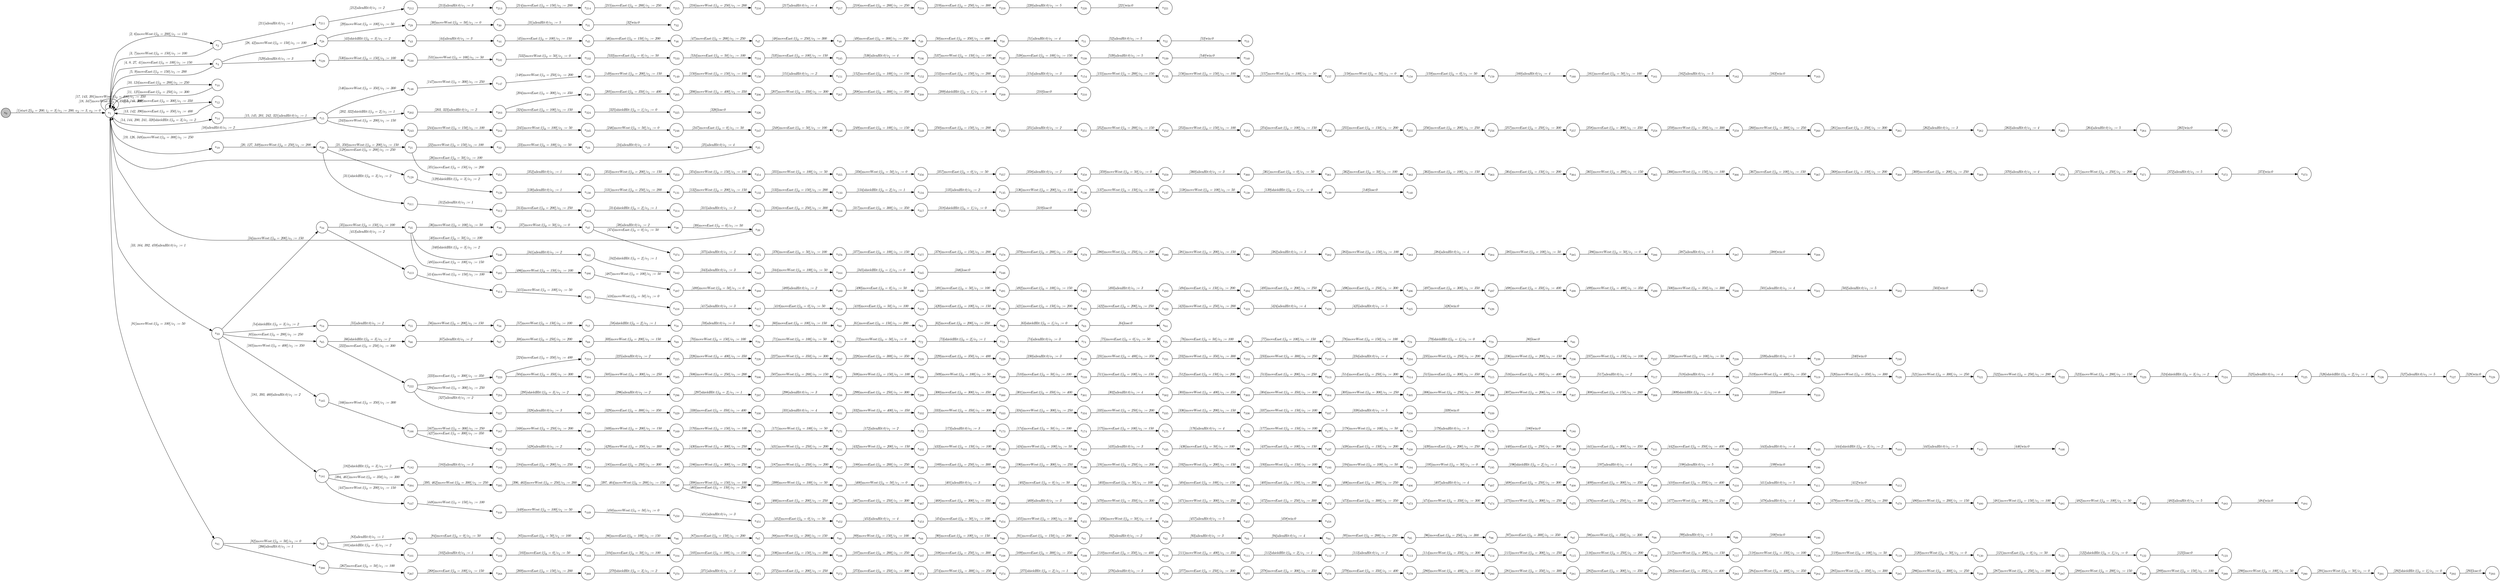 digraph EFSM{
  graph [rankdir="LR", fontname="Latin Modern Math"];
  node [color="black", fillcolor="white", shape="circle", style="filled", fontname="Latin Modern Math"];
  edge [fontname="Latin Modern Math"];

  s0[fillcolor="gray", label=<s<sub>0</sub>>];
  s1[label=<s<sub>1</sub>>];
  s2[label=<s<sub>2</sub>>];
  s4[label=<s<sub>4</sub>>];
  s10[label=<s<sub>10</sub>>];
  s12[label=<s<sub>12</sub>>];
  s14[label=<s<sub>14</sub>>];
  s15[label=<s<sub>15</sub>>];
  s19[label=<s<sub>19</sub>>];
  s20[label=<s<sub>20</sub>>];
  s21[label=<s<sub>21</sub>>];
  s22[label=<s<sub>22</sub>>];
  s23[label=<s<sub>23</sub>>];
  s24[label=<s<sub>24</sub>>];
  s25[label=<s<sub>25</sub>>];
  s28[label=<s<sub>28</sub>>];
  s29[label=<s<sub>29</sub>>];
  s30[label=<s<sub>30</sub>>];
  s31[label=<s<sub>31</sub>>];
  s32[label=<s<sub>32</sub>>];
  s33[label=<s<sub>33</sub>>];
  s34[label=<s<sub>34</sub>>];
  s35[label=<s<sub>35</sub>>];
  s36[label=<s<sub>36</sub>>];
  s37[label=<s<sub>37</sub>>];
  s38[label=<s<sub>38</sub>>];
  s39[label=<s<sub>39</sub>>];
  s43[label=<s<sub>43</sub>>];
  s44[label=<s<sub>44</sub>>];
  s45[label=<s<sub>45</sub>>];
  s46[label=<s<sub>46</sub>>];
  s47[label=<s<sub>47</sub>>];
  s48[label=<s<sub>48</sub>>];
  s49[label=<s<sub>49</sub>>];
  s50[label=<s<sub>50</sub>>];
  s51[label=<s<sub>51</sub>>];
  s52[label=<s<sub>52</sub>>];
  s53[label=<s<sub>53</sub>>];
  s54[label=<s<sub>54</sub>>];
  s55[label=<s<sub>55</sub>>];
  s56[label=<s<sub>56</sub>>];
  s57[label=<s<sub>57</sub>>];
  s58[label=<s<sub>58</sub>>];
  s59[label=<s<sub>59</sub>>];
  s60[label=<s<sub>60</sub>>];
  s61[label=<s<sub>61</sub>>];
  s62[label=<s<sub>62</sub>>];
  s63[label=<s<sub>63</sub>>];
  s64[label=<s<sub>64</sub>>];
  s65[label=<s<sub>65</sub>>];
  s66[label=<s<sub>66</sub>>];
  s67[label=<s<sub>67</sub>>];
  s68[label=<s<sub>68</sub>>];
  s69[label=<s<sub>69</sub>>];
  s70[label=<s<sub>70</sub>>];
  s71[label=<s<sub>71</sub>>];
  s72[label=<s<sub>72</sub>>];
  s73[label=<s<sub>73</sub>>];
  s74[label=<s<sub>74</sub>>];
  s75[label=<s<sub>75</sub>>];
  s76[label=<s<sub>76</sub>>];
  s77[label=<s<sub>77</sub>>];
  s78[label=<s<sub>78</sub>>];
  s79[label=<s<sub>79</sub>>];
  s80[label=<s<sub>80</sub>>];
  s81[label=<s<sub>81</sub>>];
  s82[label=<s<sub>82</sub>>];
  s83[label=<s<sub>83</sub>>];
  s84[label=<s<sub>84</sub>>];
  s85[label=<s<sub>85</sub>>];
  s86[label=<s<sub>86</sub>>];
  s87[label=<s<sub>87</sub>>];
  s88[label=<s<sub>88</sub>>];
  s89[label=<s<sub>89</sub>>];
  s90[label=<s<sub>90</sub>>];
  s91[label=<s<sub>91</sub>>];
  s92[label=<s<sub>92</sub>>];
  s93[label=<s<sub>93</sub>>];
  s94[label=<s<sub>94</sub>>];
  s95[label=<s<sub>95</sub>>];
  s96[label=<s<sub>96</sub>>];
  s97[label=<s<sub>97</sub>>];
  s98[label=<s<sub>98</sub>>];
  s99[label=<s<sub>99</sub>>];
  s100[label=<s<sub>100</sub>>];
  s101[label=<s<sub>101</sub>>];
  s102[label=<s<sub>102</sub>>];
  s103[label=<s<sub>103</sub>>];
  s104[label=<s<sub>104</sub>>];
  s105[label=<s<sub>105</sub>>];
  s106[label=<s<sub>106</sub>>];
  s107[label=<s<sub>107</sub>>];
  s108[label=<s<sub>108</sub>>];
  s109[label=<s<sub>109</sub>>];
  s110[label=<s<sub>110</sub>>];
  s111[label=<s<sub>111</sub>>];
  s112[label=<s<sub>112</sub>>];
  s113[label=<s<sub>113</sub>>];
  s114[label=<s<sub>114</sub>>];
  s115[label=<s<sub>115</sub>>];
  s116[label=<s<sub>116</sub>>];
  s117[label=<s<sub>117</sub>>];
  s118[label=<s<sub>118</sub>>];
  s119[label=<s<sub>119</sub>>];
  s120[label=<s<sub>120</sub>>];
  s121[label=<s<sub>121</sub>>];
  s122[label=<s<sub>122</sub>>];
  s123[label=<s<sub>123</sub>>];
  s128[label=<s<sub>128</sub>>];
  s129[label=<s<sub>129</sub>>];
  s130[label=<s<sub>130</sub>>];
  s131[label=<s<sub>131</sub>>];
  s132[label=<s<sub>132</sub>>];
  s133[label=<s<sub>133</sub>>];
  s134[label=<s<sub>134</sub>>];
  s135[label=<s<sub>135</sub>>];
  s136[label=<s<sub>136</sub>>];
  s137[label=<s<sub>137</sub>>];
  s138[label=<s<sub>138</sub>>];
  s139[label=<s<sub>139</sub>>];
  s140[label=<s<sub>140</sub>>];
  s146[label=<s<sub>146</sub>>];
  s147[label=<s<sub>147</sub>>];
  s148[label=<s<sub>148</sub>>];
  s149[label=<s<sub>149</sub>>];
  s150[label=<s<sub>150</sub>>];
  s151[label=<s<sub>151</sub>>];
  s152[label=<s<sub>152</sub>>];
  s153[label=<s<sub>153</sub>>];
  s154[label=<s<sub>154</sub>>];
  s155[label=<s<sub>155</sub>>];
  s156[label=<s<sub>156</sub>>];
  s157[label=<s<sub>157</sub>>];
  s158[label=<s<sub>158</sub>>];
  s159[label=<s<sub>159</sub>>];
  s160[label=<s<sub>160</sub>>];
  s161[label=<s<sub>161</sub>>];
  s162[label=<s<sub>162</sub>>];
  s163[label=<s<sub>163</sub>>];
  s165[label=<s<sub>165</sub>>];
  s166[label=<s<sub>166</sub>>];
  s167[label=<s<sub>167</sub>>];
  s168[label=<s<sub>168</sub>>];
  s169[label=<s<sub>169</sub>>];
  s170[label=<s<sub>170</sub>>];
  s171[label=<s<sub>171</sub>>];
  s172[label=<s<sub>172</sub>>];
  s173[label=<s<sub>173</sub>>];
  s174[label=<s<sub>174</sub>>];
  s175[label=<s<sub>175</sub>>];
  s176[label=<s<sub>176</sub>>];
  s177[label=<s<sub>177</sub>>];
  s178[label=<s<sub>178</sub>>];
  s179[label=<s<sub>179</sub>>];
  s180[label=<s<sub>180</sub>>];
  s181[label=<s<sub>181</sub>>];
  s182[label=<s<sub>182</sub>>];
  s183[label=<s<sub>183</sub>>];
  s184[label=<s<sub>184</sub>>];
  s185[label=<s<sub>185</sub>>];
  s186[label=<s<sub>186</sub>>];
  s187[label=<s<sub>187</sub>>];
  s188[label=<s<sub>188</sub>>];
  s189[label=<s<sub>189</sub>>];
  s190[label=<s<sub>190</sub>>];
  s191[label=<s<sub>191</sub>>];
  s192[label=<s<sub>192</sub>>];
  s193[label=<s<sub>193</sub>>];
  s194[label=<s<sub>194</sub>>];
  s195[label=<s<sub>195</sub>>];
  s196[label=<s<sub>196</sub>>];
  s197[label=<s<sub>197</sub>>];
  s198[label=<s<sub>198</sub>>];
  s199[label=<s<sub>199</sub>>];
  s202[label=<s<sub>202</sub>>];
  s203[label=<s<sub>203</sub>>];
  s204[label=<s<sub>204</sub>>];
  s205[label=<s<sub>205</sub>>];
  s206[label=<s<sub>206</sub>>];
  s207[label=<s<sub>207</sub>>];
  s208[label=<s<sub>208</sub>>];
  s209[label=<s<sub>209</sub>>];
  s210[label=<s<sub>210</sub>>];
  s211[label=<s<sub>211</sub>>];
  s212[label=<s<sub>212</sub>>];
  s213[label=<s<sub>213</sub>>];
  s214[label=<s<sub>214</sub>>];
  s215[label=<s<sub>215</sub>>];
  s216[label=<s<sub>216</sub>>];
  s217[label=<s<sub>217</sub>>];
  s218[label=<s<sub>218</sub>>];
  s219[label=<s<sub>219</sub>>];
  s220[label=<s<sub>220</sub>>];
  s221[label=<s<sub>221</sub>>];
  s222[label=<s<sub>222</sub>>];
  s223[label=<s<sub>223</sub>>];
  s224[label=<s<sub>224</sub>>];
  s225[label=<s<sub>225</sub>>];
  s226[label=<s<sub>226</sub>>];
  s227[label=<s<sub>227</sub>>];
  s228[label=<s<sub>228</sub>>];
  s229[label=<s<sub>229</sub>>];
  s230[label=<s<sub>230</sub>>];
  s231[label=<s<sub>231</sub>>];
  s232[label=<s<sub>232</sub>>];
  s233[label=<s<sub>233</sub>>];
  s234[label=<s<sub>234</sub>>];
  s235[label=<s<sub>235</sub>>];
  s236[label=<s<sub>236</sub>>];
  s237[label=<s<sub>237</sub>>];
  s238[label=<s<sub>238</sub>>];
  s239[label=<s<sub>239</sub>>];
  s240[label=<s<sub>240</sub>>];
  s243[label=<s<sub>243</sub>>];
  s244[label=<s<sub>244</sub>>];
  s245[label=<s<sub>245</sub>>];
  s246[label=<s<sub>246</sub>>];
  s247[label=<s<sub>247</sub>>];
  s248[label=<s<sub>248</sub>>];
  s249[label=<s<sub>249</sub>>];
  s250[label=<s<sub>250</sub>>];
  s251[label=<s<sub>251</sub>>];
  s252[label=<s<sub>252</sub>>];
  s253[label=<s<sub>253</sub>>];
  s254[label=<s<sub>254</sub>>];
  s255[label=<s<sub>255</sub>>];
  s256[label=<s<sub>256</sub>>];
  s257[label=<s<sub>257</sub>>];
  s258[label=<s<sub>258</sub>>];
  s259[label=<s<sub>259</sub>>];
  s260[label=<s<sub>260</sub>>];
  s261[label=<s<sub>261</sub>>];
  s262[label=<s<sub>262</sub>>];
  s263[label=<s<sub>263</sub>>];
  s264[label=<s<sub>264</sub>>];
  s265[label=<s<sub>265</sub>>];
  s266[label=<s<sub>266</sub>>];
  s267[label=<s<sub>267</sub>>];
  s268[label=<s<sub>268</sub>>];
  s269[label=<s<sub>269</sub>>];
  s270[label=<s<sub>270</sub>>];
  s271[label=<s<sub>271</sub>>];
  s272[label=<s<sub>272</sub>>];
  s273[label=<s<sub>273</sub>>];
  s274[label=<s<sub>274</sub>>];
  s275[label=<s<sub>275</sub>>];
  s276[label=<s<sub>276</sub>>];
  s277[label=<s<sub>277</sub>>];
  s278[label=<s<sub>278</sub>>];
  s279[label=<s<sub>279</sub>>];
  s280[label=<s<sub>280</sub>>];
  s281[label=<s<sub>281</sub>>];
  s282[label=<s<sub>282</sub>>];
  s283[label=<s<sub>283</sub>>];
  s284[label=<s<sub>284</sub>>];
  s285[label=<s<sub>285</sub>>];
  s286[label=<s<sub>286</sub>>];
  s287[label=<s<sub>287</sub>>];
  s288[label=<s<sub>288</sub>>];
  s289[label=<s<sub>289</sub>>];
  s290[label=<s<sub>290</sub>>];
  s291[label=<s<sub>291</sub>>];
  s292[label=<s<sub>292</sub>>];
  s293[label=<s<sub>293</sub>>];
  s294[label=<s<sub>294</sub>>];
  s295[label=<s<sub>295</sub>>];
  s296[label=<s<sub>296</sub>>];
  s297[label=<s<sub>297</sub>>];
  s298[label=<s<sub>298</sub>>];
  s299[label=<s<sub>299</sub>>];
  s300[label=<s<sub>300</sub>>];
  s301[label=<s<sub>301</sub>>];
  s302[label=<s<sub>302</sub>>];
  s303[label=<s<sub>303</sub>>];
  s304[label=<s<sub>304</sub>>];
  s305[label=<s<sub>305</sub>>];
  s306[label=<s<sub>306</sub>>];
  s307[label=<s<sub>307</sub>>];
  s308[label=<s<sub>308</sub>>];
  s309[label=<s<sub>309</sub>>];
  s310[label=<s<sub>310</sub>>];
  s311[label=<s<sub>311</sub>>];
  s312[label=<s<sub>312</sub>>];
  s313[label=<s<sub>313</sub>>];
  s314[label=<s<sub>314</sub>>];
  s315[label=<s<sub>315</sub>>];
  s316[label=<s<sub>316</sub>>];
  s317[label=<s<sub>317</sub>>];
  s318[label=<s<sub>318</sub>>];
  s319[label=<s<sub>319</sub>>];
  s324[label=<s<sub>324</sub>>];
  s325[label=<s<sub>325</sub>>];
  s326[label=<s<sub>326</sub>>];
  s327[label=<s<sub>327</sub>>];
  s328[label=<s<sub>328</sub>>];
  s329[label=<s<sub>329</sub>>];
  s330[label=<s<sub>330</sub>>];
  s331[label=<s<sub>331</sub>>];
  s332[label=<s<sub>332</sub>>];
  s333[label=<s<sub>333</sub>>];
  s334[label=<s<sub>334</sub>>];
  s335[label=<s<sub>335</sub>>];
  s336[label=<s<sub>336</sub>>];
  s337[label=<s<sub>337</sub>>];
  s338[label=<s<sub>338</sub>>];
  s339[label=<s<sub>339</sub>>];
  s340[label=<s<sub>340</sub>>];
  s341[label=<s<sub>341</sub>>];
  s342[label=<s<sub>342</sub>>];
  s343[label=<s<sub>343</sub>>];
  s344[label=<s<sub>344</sub>>];
  s345[label=<s<sub>345</sub>>];
  s346[label=<s<sub>346</sub>>];
  s351[label=<s<sub>351</sub>>];
  s352[label=<s<sub>352</sub>>];
  s353[label=<s<sub>353</sub>>];
  s354[label=<s<sub>354</sub>>];
  s355[label=<s<sub>355</sub>>];
  s356[label=<s<sub>356</sub>>];
  s357[label=<s<sub>357</sub>>];
  s358[label=<s<sub>358</sub>>];
  s359[label=<s<sub>359</sub>>];
  s360[label=<s<sub>360</sub>>];
  s361[label=<s<sub>361</sub>>];
  s362[label=<s<sub>362</sub>>];
  s363[label=<s<sub>363</sub>>];
  s364[label=<s<sub>364</sub>>];
  s365[label=<s<sub>365</sub>>];
  s366[label=<s<sub>366</sub>>];
  s367[label=<s<sub>367</sub>>];
  s368[label=<s<sub>368</sub>>];
  s369[label=<s<sub>369</sub>>];
  s370[label=<s<sub>370</sub>>];
  s371[label=<s<sub>371</sub>>];
  s372[label=<s<sub>372</sub>>];
  s373[label=<s<sub>373</sub>>];
  s374[label=<s<sub>374</sub>>];
  s375[label=<s<sub>375</sub>>];
  s376[label=<s<sub>376</sub>>];
  s377[label=<s<sub>377</sub>>];
  s378[label=<s<sub>378</sub>>];
  s379[label=<s<sub>379</sub>>];
  s380[label=<s<sub>380</sub>>];
  s381[label=<s<sub>381</sub>>];
  s382[label=<s<sub>382</sub>>];
  s383[label=<s<sub>383</sub>>];
  s384[label=<s<sub>384</sub>>];
  s385[label=<s<sub>385</sub>>];
  s386[label=<s<sub>386</sub>>];
  s387[label=<s<sub>387</sub>>];
  s388[label=<s<sub>388</sub>>];
  s394[label=<s<sub>394</sub>>];
  s395[label=<s<sub>395</sub>>];
  s396[label=<s<sub>396</sub>>];
  s397[label=<s<sub>397</sub>>];
  s398[label=<s<sub>398</sub>>];
  s399[label=<s<sub>399</sub>>];
  s400[label=<s<sub>400</sub>>];
  s401[label=<s<sub>401</sub>>];
  s402[label=<s<sub>402</sub>>];
  s403[label=<s<sub>403</sub>>];
  s404[label=<s<sub>404</sub>>];
  s405[label=<s<sub>405</sub>>];
  s406[label=<s<sub>406</sub>>];
  s407[label=<s<sub>407</sub>>];
  s408[label=<s<sub>408</sub>>];
  s409[label=<s<sub>409</sub>>];
  s410[label=<s<sub>410</sub>>];
  s411[label=<s<sub>411</sub>>];
  s412[label=<s<sub>412</sub>>];
  s413[label=<s<sub>413</sub>>];
  s414[label=<s<sub>414</sub>>];
  s415[label=<s<sub>415</sub>>];
  s416[label=<s<sub>416</sub>>];
  s417[label=<s<sub>417</sub>>];
  s418[label=<s<sub>418</sub>>];
  s419[label=<s<sub>419</sub>>];
  s420[label=<s<sub>420</sub>>];
  s421[label=<s<sub>421</sub>>];
  s422[label=<s<sub>422</sub>>];
  s423[label=<s<sub>423</sub>>];
  s424[label=<s<sub>424</sub>>];
  s425[label=<s<sub>425</sub>>];
  s426[label=<s<sub>426</sub>>];
  s427[label=<s<sub>427</sub>>];
  s428[label=<s<sub>428</sub>>];
  s429[label=<s<sub>429</sub>>];
  s430[label=<s<sub>430</sub>>];
  s431[label=<s<sub>431</sub>>];
  s432[label=<s<sub>432</sub>>];
  s433[label=<s<sub>433</sub>>];
  s434[label=<s<sub>434</sub>>];
  s435[label=<s<sub>435</sub>>];
  s436[label=<s<sub>436</sub>>];
  s437[label=<s<sub>437</sub>>];
  s438[label=<s<sub>438</sub>>];
  s439[label=<s<sub>439</sub>>];
  s440[label=<s<sub>440</sub>>];
  s441[label=<s<sub>441</sub>>];
  s442[label=<s<sub>442</sub>>];
  s443[label=<s<sub>443</sub>>];
  s444[label=<s<sub>444</sub>>];
  s445[label=<s<sub>445</sub>>];
  s446[label=<s<sub>446</sub>>];
  s447[label=<s<sub>447</sub>>];
  s448[label=<s<sub>448</sub>>];
  s449[label=<s<sub>449</sub>>];
  s450[label=<s<sub>450</sub>>];
  s451[label=<s<sub>451</sub>>];
  s452[label=<s<sub>452</sub>>];
  s453[label=<s<sub>453</sub>>];
  s454[label=<s<sub>454</sub>>];
  s455[label=<s<sub>455</sub>>];
  s456[label=<s<sub>456</sub>>];
  s457[label=<s<sub>457</sub>>];
  s458[label=<s<sub>458</sub>>];
  s465[label=<s<sub>465</sub>>];
  s466[label=<s<sub>466</sub>>];
  s467[label=<s<sub>467</sub>>];
  s468[label=<s<sub>468</sub>>];
  s469[label=<s<sub>469</sub>>];
  s470[label=<s<sub>470</sub>>];
  s471[label=<s<sub>471</sub>>];
  s472[label=<s<sub>472</sub>>];
  s473[label=<s<sub>473</sub>>];
  s474[label=<s<sub>474</sub>>];
  s475[label=<s<sub>475</sub>>];
  s476[label=<s<sub>476</sub>>];
  s477[label=<s<sub>477</sub>>];
  s478[label=<s<sub>478</sub>>];
  s479[label=<s<sub>479</sub>>];
  s480[label=<s<sub>480</sub>>];
  s481[label=<s<sub>481</sub>>];
  s482[label=<s<sub>482</sub>>];
  s483[label=<s<sub>483</sub>>];
  s484[label=<s<sub>484</sub>>];
  s485[label=<s<sub>485</sub>>];
  s486[label=<s<sub>486</sub>>];
  s487[label=<s<sub>487</sub>>];
  s488[label=<s<sub>488</sub>>];
  s489[label=<s<sub>489</sub>>];
  s490[label=<s<sub>490</sub>>];
  s491[label=<s<sub>491</sub>>];
  s492[label=<s<sub>492</sub>>];
  s493[label=<s<sub>493</sub>>];
  s494[label=<s<sub>494</sub>>];
  s495[label=<s<sub>495</sub>>];
  s496[label=<s<sub>496</sub>>];
  s497[label=<s<sub>497</sub>>];
  s498[label=<s<sub>498</sub>>];
  s499[label=<s<sub>499</sub>>];
  s500[label=<s<sub>500</sub>>];
  s501[label=<s<sub>501</sub>>];
  s502[label=<s<sub>502</sub>>];
  s503[label=<s<sub>503</sub>>];
  s504[label=<s<sub>504</sub>>];
  s505[label=<s<sub>505</sub>>];
  s506[label=<s<sub>506</sub>>];
  s507[label=<s<sub>507</sub>>];
  s508[label=<s<sub>508</sub>>];
  s509[label=<s<sub>509</sub>>];
  s510[label=<s<sub>510</sub>>];
  s511[label=<s<sub>511</sub>>];
  s512[label=<s<sub>512</sub>>];
  s513[label=<s<sub>513</sub>>];
  s514[label=<s<sub>514</sub>>];
  s515[label=<s<sub>515</sub>>];
  s516[label=<s<sub>516</sub>>];
  s517[label=<s<sub>517</sub>>];
  s518[label=<s<sub>518</sub>>];
  s519[label=<s<sub>519</sub>>];
  s520[label=<s<sub>520</sub>>];
  s521[label=<s<sub>521</sub>>];
  s522[label=<s<sub>522</sub>>];
  s523[label=<s<sub>523</sub>>];
  s524[label=<s<sub>524</sub>>];
  s525[label=<s<sub>525</sub>>];
  s526[label=<s<sub>526</sub>>];
  s527[label=<s<sub>527</sub>>];
  s528[label=<s<sub>528</sub>>];
  s529[label=<s<sub>529</sub>>];
  s530[label=<s<sub>530</sub>>];
  s531[label=<s<sub>531</sub>>];
  s532[label=<s<sub>532</sub>>];
  s533[label=<s<sub>533</sub>>];
  s534[label=<s<sub>534</sub>>];
  s535[label=<s<sub>535</sub>>];
  s536[label=<s<sub>536</sub>>];
  s537[label=<s<sub>537</sub>>];
  s538[label=<s<sub>538</sub>>];
  s539[label=<s<sub>539</sub>>];
  s540[label=<s<sub>540</sub>>];

  s0->s1[label=<<i> [1]start:2&#91;i<sub>0</sub> = 200, i<sub>1</sub> = 3&#93;/o<sub>1</sub> := 200, o<sub>2</sub> := 3, o<sub>3</sub> := 0</i>>];
  s1->s2[label=<<i> [2, 6]moveWest:1&#91;i<sub>0</sub> = 200&#93;/o<sub>1</sub> := 150</i>>];
  s2->s1[label=<<i> [3, 7]moveWest:1&#91;i<sub>0</sub> = 150&#93;/o<sub>1</sub> := 100</i>>];
  s4->s1[label=<<i> [5, 9]moveEast:1&#91;i<sub>0</sub> = 150&#93;/o<sub>1</sub> := 200</i>>];
  s1->s10[label=<<i> [10, 124]moveEast:1&#91;i<sub>0</sub> = 200&#93;/o<sub>1</sub> := 250</i>>];
  s10->s1[label=<<i> [11, 125]moveEast:1&#91;i<sub>0</sub> = 250&#93;/o<sub>1</sub> := 300</i>>];
  s15->s1[label=<<i> [16]alienHit:0/o<sub>1</sub> := 2</i>>];
  s1->s1[label=<<i> [18, 347]moveWest:1&#91;i<sub>0</sub> = 350&#93;/o<sub>1</sub> := 300</i>>];
  s20->s21[label=<<i> [21, 350]moveWest:1&#91;i<sub>0</sub> = 200&#93;/o<sub>1</sub> := 150</i>>];
  s21->s22[label=<<i> [22]moveWest:1&#91;i<sub>0</sub> = 150&#93;/o<sub>1</sub> := 100</i>>];
  s22->s23[label=<<i> [23]moveWest:1&#91;i<sub>0</sub> = 100&#93;/o<sub>1</sub> := 50</i>>];
  s23->s24[label=<<i> [24]alienHit:0/o<sub>1</sub> := 3</i>>];
  s24->s25[label=<<i> [25]alienHit:0/o<sub>1</sub> := 4</i>>];
  s25->s1[label=<<i> [26]moveEast:1&#91;i<sub>0</sub> = 50&#93;/o<sub>1</sub> := 100</i>>];
  s1->s4[label=<<i> [4, 8, 27, 41]moveEast:1&#91;i<sub>0</sub> = 100&#93;/o<sub>1</sub> := 150</i>>];
  s4->s28[label=<<i> [28, 42]moveWest:1&#91;i<sub>0</sub> = 150&#93;/o<sub>1</sub> := 100</i>>];
  s28->s29[label=<<i> [29]moveWest:1&#91;i<sub>0</sub> = 100&#93;/o<sub>1</sub> := 50</i>>];
  s29->s30[label=<<i> [30]moveWest:1&#91;i<sub>0</sub> = 50&#93;/o<sub>1</sub> := 0</i>>];
  s30->s31[label=<<i> [31]alienHit:0/o<sub>1</sub> := 5</i>>];
  s31->s32[label=<<i> [32]win:0</i>>];
  s33->s34[label=<<i> [34]moveWest:1&#91;i<sub>0</sub> = 200&#93;/o<sub>1</sub> := 150</i>>];
  s34->s35[label=<<i> [35]moveWest:1&#91;i<sub>0</sub> = 150&#93;/o<sub>1</sub> := 100</i>>];
  s35->s36[label=<<i> [36]moveWest:1&#91;i<sub>0</sub> = 100&#93;/o<sub>1</sub> := 50</i>>];
  s36->s37[label=<<i> [37]moveWest:1&#91;i<sub>0</sub> = 50&#93;/o<sub>1</sub> := 0</i>>];
  s37->s38[label=<<i> [38]alienHit:0/o<sub>1</sub> := 2</i>>];
  s38->s39[label=<<i> [39]moveEast:1&#91;i<sub>0</sub> = 0&#93;/o<sub>1</sub> := 50</i>>];
  s39->s1[label=<<i> [40]moveEast:1&#91;i<sub>0</sub> = 50&#93;/o<sub>1</sub> := 100</i>>];
  s28->s43[label=<<i> [43]shieldHit:1&#91;i<sub>0</sub> = 3&#93;/o<sub>1</sub> := 2</i>>];
  s43->s44[label=<<i> [44]alienHit:0/o<sub>1</sub> := 3</i>>];
  s44->s45[label=<<i> [45]moveEast:1&#91;i<sub>0</sub> = 100&#93;/o<sub>1</sub> := 150</i>>];
  s45->s46[label=<<i> [46]moveEast:1&#91;i<sub>0</sub> = 150&#93;/o<sub>1</sub> := 200</i>>];
  s46->s47[label=<<i> [47]moveEast:1&#91;i<sub>0</sub> = 200&#93;/o<sub>1</sub> := 250</i>>];
  s47->s48[label=<<i> [48]moveEast:1&#91;i<sub>0</sub> = 250&#93;/o<sub>1</sub> := 300</i>>];
  s48->s49[label=<<i> [49]moveEast:1&#91;i<sub>0</sub> = 300&#93;/o<sub>1</sub> := 350</i>>];
  s49->s50[label=<<i> [50]moveEast:1&#91;i<sub>0</sub> = 350&#93;/o<sub>1</sub> := 400</i>>];
  s50->s51[label=<<i> [51]alienHit:0/o<sub>1</sub> := 4</i>>];
  s51->s52[label=<<i> [52]alienHit:0/o<sub>1</sub> := 5</i>>];
  s52->s53[label=<<i> [53]win:0</i>>];
  s33->s54[label=<<i> [54]shieldHit:1&#91;i<sub>0</sub> = 3&#93;/o<sub>1</sub> := 2</i>>];
  s54->s55[label=<<i> [55]alienHit:0/o<sub>1</sub> := 2</i>>];
  s55->s56[label=<<i> [56]moveWest:1&#91;i<sub>0</sub> = 200&#93;/o<sub>1</sub> := 150</i>>];
  s56->s57[label=<<i> [57]moveWest:1&#91;i<sub>0</sub> = 150&#93;/o<sub>1</sub> := 100</i>>];
  s57->s58[label=<<i> [58]shieldHit:1&#91;i<sub>0</sub> = 2&#93;/o<sub>1</sub> := 1</i>>];
  s58->s59[label=<<i> [59]alienHit:0/o<sub>1</sub> := 3</i>>];
  s59->s60[label=<<i> [60]moveEast:1&#91;i<sub>0</sub> = 100&#93;/o<sub>1</sub> := 150</i>>];
  s60->s61[label=<<i> [61]moveEast:1&#91;i<sub>0</sub> = 150&#93;/o<sub>1</sub> := 200</i>>];
  s61->s62[label=<<i> [62]moveEast:1&#91;i<sub>0</sub> = 200&#93;/o<sub>1</sub> := 250</i>>];
  s62->s63[label=<<i> [63]shieldHit:1&#91;i<sub>0</sub> = 1&#93;/o<sub>1</sub> := 0</i>>];
  s63->s64[label=<<i> [64]lose:0</i>>];
  s33->s65[label=<<i> [65]moveEast:1&#91;i<sub>0</sub> = 200&#93;/o<sub>1</sub> := 250</i>>];
  s65->s66[label=<<i> [66]shieldHit:1&#91;i<sub>0</sub> = 3&#93;/o<sub>1</sub> := 2</i>>];
  s66->s67[label=<<i> [67]alienHit:0/o<sub>1</sub> := 2</i>>];
  s67->s68[label=<<i> [68]moveWest:1&#91;i<sub>0</sub> = 250&#93;/o<sub>1</sub> := 200</i>>];
  s68->s69[label=<<i> [69]moveWest:1&#91;i<sub>0</sub> = 200&#93;/o<sub>1</sub> := 150</i>>];
  s69->s70[label=<<i> [70]moveWest:1&#91;i<sub>0</sub> = 150&#93;/o<sub>1</sub> := 100</i>>];
  s70->s71[label=<<i> [71]moveWest:1&#91;i<sub>0</sub> = 100&#93;/o<sub>1</sub> := 50</i>>];
  s71->s72[label=<<i> [72]moveWest:1&#91;i<sub>0</sub> = 50&#93;/o<sub>1</sub> := 0</i>>];
  s72->s73[label=<<i> [73]shieldHit:1&#91;i<sub>0</sub> = 2&#93;/o<sub>1</sub> := 1</i>>];
  s73->s74[label=<<i> [74]alienHit:0/o<sub>1</sub> := 3</i>>];
  s74->s75[label=<<i> [75]moveEast:1&#91;i<sub>0</sub> = 0&#93;/o<sub>1</sub> := 50</i>>];
  s75->s76[label=<<i> [76]moveEast:1&#91;i<sub>0</sub> = 50&#93;/o<sub>1</sub> := 100</i>>];
  s76->s77[label=<<i> [77]moveEast:1&#91;i<sub>0</sub> = 100&#93;/o<sub>1</sub> := 150</i>>];
  s77->s78[label=<<i> [78]moveWest:1&#91;i<sub>0</sub> = 150&#93;/o<sub>1</sub> := 100</i>>];
  s78->s79[label=<<i> [79]shieldHit:1&#91;i<sub>0</sub> = 1&#93;/o<sub>1</sub> := 0</i>>];
  s79->s80[label=<<i> [80]lose:0</i>>];
  s1->s81[label=<<i> [81]moveWest:1&#91;i<sub>0</sub> = 100&#93;/o<sub>1</sub> := 50</i>>];
  s81->s82[label=<<i> [82]moveWest:1&#91;i<sub>0</sub> = 50&#93;/o<sub>1</sub> := 0</i>>];
  s82->s83[label=<<i> [83]alienHit:0/o<sub>1</sub> := 1</i>>];
  s83->s84[label=<<i> [84]moveEast:1&#91;i<sub>0</sub> = 0&#93;/o<sub>1</sub> := 50</i>>];
  s84->s85[label=<<i> [85]moveEast:1&#91;i<sub>0</sub> = 50&#93;/o<sub>1</sub> := 100</i>>];
  s85->s86[label=<<i> [86]moveEast:1&#91;i<sub>0</sub> = 100&#93;/o<sub>1</sub> := 150</i>>];
  s86->s87[label=<<i> [87]moveEast:1&#91;i<sub>0</sub> = 150&#93;/o<sub>1</sub> := 200</i>>];
  s87->s88[label=<<i> [88]moveWest:1&#91;i<sub>0</sub> = 200&#93;/o<sub>1</sub> := 150</i>>];
  s88->s89[label=<<i> [89]moveWest:1&#91;i<sub>0</sub> = 150&#93;/o<sub>1</sub> := 100</i>>];
  s89->s90[label=<<i> [90]moveEast:1&#91;i<sub>0</sub> = 100&#93;/o<sub>1</sub> := 150</i>>];
  s90->s91[label=<<i> [91]moveEast:1&#91;i<sub>0</sub> = 150&#93;/o<sub>1</sub> := 200</i>>];
  s91->s92[label=<<i> [92]alienHit:0/o<sub>1</sub> := 2</i>>];
  s92->s93[label=<<i> [93]alienHit:0/o<sub>1</sub> := 3</i>>];
  s93->s94[label=<<i> [94]alienHit:0/o<sub>1</sub> := 4</i>>];
  s94->s95[label=<<i> [95]moveEast:1&#91;i<sub>0</sub> = 200&#93;/o<sub>1</sub> := 250</i>>];
  s95->s96[label=<<i> [96]moveEast:1&#91;i<sub>0</sub> = 250&#93;/o<sub>1</sub> := 300</i>>];
  s96->s97[label=<<i> [97]moveEast:1&#91;i<sub>0</sub> = 300&#93;/o<sub>1</sub> := 350</i>>];
  s97->s98[label=<<i> [98]moveWest:1&#91;i<sub>0</sub> = 350&#93;/o<sub>1</sub> := 300</i>>];
  s98->s99[label=<<i> [99]alienHit:0/o<sub>1</sub> := 5</i>>];
  s99->s100[label=<<i> [100]win:0</i>>];
  s82->s101[label=<<i> [101]shieldHit:1&#91;i<sub>0</sub> = 3&#93;/o<sub>1</sub> := 2</i>>];
  s101->s102[label=<<i> [102]alienHit:0/o<sub>1</sub> := 1</i>>];
  s102->s103[label=<<i> [103]moveEast:1&#91;i<sub>0</sub> = 0&#93;/o<sub>1</sub> := 50</i>>];
  s103->s104[label=<<i> [104]moveEast:1&#91;i<sub>0</sub> = 50&#93;/o<sub>1</sub> := 100</i>>];
  s104->s105[label=<<i> [105]moveEast:1&#91;i<sub>0</sub> = 100&#93;/o<sub>1</sub> := 150</i>>];
  s105->s106[label=<<i> [106]moveEast:1&#91;i<sub>0</sub> = 150&#93;/o<sub>1</sub> := 200</i>>];
  s106->s107[label=<<i> [107]moveEast:1&#91;i<sub>0</sub> = 200&#93;/o<sub>1</sub> := 250</i>>];
  s107->s108[label=<<i> [108]moveEast:1&#91;i<sub>0</sub> = 250&#93;/o<sub>1</sub> := 300</i>>];
  s108->s109[label=<<i> [109]moveEast:1&#91;i<sub>0</sub> = 300&#93;/o<sub>1</sub> := 350</i>>];
  s109->s110[label=<<i> [110]moveEast:1&#91;i<sub>0</sub> = 350&#93;/o<sub>1</sub> := 400</i>>];
  s110->s111[label=<<i> [111]moveWest:1&#91;i<sub>0</sub> = 400&#93;/o<sub>1</sub> := 350</i>>];
  s111->s112[label=<<i> [112]shieldHit:1&#91;i<sub>0</sub> = 2&#93;/o<sub>1</sub> := 1</i>>];
  s112->s113[label=<<i> [113]alienHit:0/o<sub>1</sub> := 2</i>>];
  s113->s114[label=<<i> [114]moveWest:1&#91;i<sub>0</sub> = 350&#93;/o<sub>1</sub> := 300</i>>];
  s114->s115[label=<<i> [115]moveWest:1&#91;i<sub>0</sub> = 300&#93;/o<sub>1</sub> := 250</i>>];
  s115->s116[label=<<i> [116]moveWest:1&#91;i<sub>0</sub> = 250&#93;/o<sub>1</sub> := 200</i>>];
  s116->s117[label=<<i> [117]moveWest:1&#91;i<sub>0</sub> = 200&#93;/o<sub>1</sub> := 150</i>>];
  s117->s118[label=<<i> [118]moveWest:1&#91;i<sub>0</sub> = 150&#93;/o<sub>1</sub> := 100</i>>];
  s118->s119[label=<<i> [119]moveWest:1&#91;i<sub>0</sub> = 100&#93;/o<sub>1</sub> := 50</i>>];
  s119->s120[label=<<i> [120]moveWest:1&#91;i<sub>0</sub> = 50&#93;/o<sub>1</sub> := 0</i>>];
  s120->s121[label=<<i> [121]moveEast:1&#91;i<sub>0</sub> = 0&#93;/o<sub>1</sub> := 50</i>>];
  s121->s122[label=<<i> [122]shieldHit:1&#91;i<sub>0</sub> = 1&#93;/o<sub>1</sub> := 0</i>>];
  s122->s123[label=<<i> [123]lose:0</i>>];
  s20->s128[label=<<i> [128]moveEast:1&#91;i<sub>0</sub> = 200&#93;/o<sub>1</sub> := 250</i>>];
  s128->s129[label=<<i> [129]shieldHit:1&#91;i<sub>0</sub> = 3&#93;/o<sub>1</sub> := 2</i>>];
  s129->s130[label=<<i> [130]alienHit:0/o<sub>1</sub> := 1</i>>];
  s130->s131[label=<<i> [131]moveWest:1&#91;i<sub>0</sub> = 250&#93;/o<sub>1</sub> := 200</i>>];
  s131->s132[label=<<i> [132]moveWest:1&#91;i<sub>0</sub> = 200&#93;/o<sub>1</sub> := 150</i>>];
  s132->s133[label=<<i> [133]moveEast:1&#91;i<sub>0</sub> = 150&#93;/o<sub>1</sub> := 200</i>>];
  s133->s134[label=<<i> [134]shieldHit:1&#91;i<sub>0</sub> = 2&#93;/o<sub>1</sub> := 1</i>>];
  s134->s135[label=<<i> [135]alienHit:0/o<sub>1</sub> := 2</i>>];
  s135->s136[label=<<i> [136]moveWest:1&#91;i<sub>0</sub> = 200&#93;/o<sub>1</sub> := 150</i>>];
  s136->s137[label=<<i> [137]moveWest:1&#91;i<sub>0</sub> = 150&#93;/o<sub>1</sub> := 100</i>>];
  s137->s138[label=<<i> [138]moveWest:1&#91;i<sub>0</sub> = 100&#93;/o<sub>1</sub> := 50</i>>];
  s138->s139[label=<<i> [139]shieldHit:1&#91;i<sub>0</sub> = 1&#93;/o<sub>1</sub> := 0</i>>];
  s139->s140[label=<<i> [140]lose:0</i>>];
  s1->s12[label=<<i> [12, 141, 389]moveEast:1&#91;i<sub>0</sub> = 300&#93;/o<sub>1</sub> := 350</i>>];
  s12->s1[label=<<i> [13, 142, 390]moveEast:1&#91;i<sub>0</sub> = 350&#93;/o<sub>1</sub> := 400</i>>];
  s1->s1[label=<<i> [17, 143, 391]moveWest:1&#91;i<sub>0</sub> = 400&#93;/o<sub>1</sub> := 350</i>>];
  s15->s146[label=<<i> [146]moveWest:1&#91;i<sub>0</sub> = 350&#93;/o<sub>1</sub> := 300</i>>];
  s146->s147[label=<<i> [147]moveWest:1&#91;i<sub>0</sub> = 300&#93;/o<sub>1</sub> := 250</i>>];
  s147->s148[label=<<i> [148]moveWest:1&#91;i<sub>0</sub> = 250&#93;/o<sub>1</sub> := 200</i>>];
  s148->s149[label=<<i> [149]moveWest:1&#91;i<sub>0</sub> = 200&#93;/o<sub>1</sub> := 150</i>>];
  s149->s150[label=<<i> [150]moveWest:1&#91;i<sub>0</sub> = 150&#93;/o<sub>1</sub> := 100</i>>];
  s150->s151[label=<<i> [151]alienHit:0/o<sub>1</sub> := 2</i>>];
  s151->s152[label=<<i> [152]moveEast:1&#91;i<sub>0</sub> = 100&#93;/o<sub>1</sub> := 150</i>>];
  s152->s153[label=<<i> [153]moveEast:1&#91;i<sub>0</sub> = 150&#93;/o<sub>1</sub> := 200</i>>];
  s153->s154[label=<<i> [154]alienHit:0/o<sub>1</sub> := 3</i>>];
  s154->s155[label=<<i> [155]moveWest:1&#91;i<sub>0</sub> = 200&#93;/o<sub>1</sub> := 150</i>>];
  s155->s156[label=<<i> [156]moveWest:1&#91;i<sub>0</sub> = 150&#93;/o<sub>1</sub> := 100</i>>];
  s156->s157[label=<<i> [157]moveWest:1&#91;i<sub>0</sub> = 100&#93;/o<sub>1</sub> := 50</i>>];
  s157->s158[label=<<i> [158]moveWest:1&#91;i<sub>0</sub> = 50&#93;/o<sub>1</sub> := 0</i>>];
  s158->s159[label=<<i> [159]moveEast:1&#91;i<sub>0</sub> = 0&#93;/o<sub>1</sub> := 50</i>>];
  s159->s160[label=<<i> [160]alienHit:0/o<sub>1</sub> := 4</i>>];
  s160->s161[label=<<i> [161]moveEast:1&#91;i<sub>0</sub> = 50&#93;/o<sub>1</sub> := 100</i>>];
  s161->s162[label=<<i> [162]alienHit:0/o<sub>1</sub> := 5</i>>];
  s162->s163[label=<<i> [163]win:0</i>>];
  s33->s165[label=<<i> [165]moveWest:1&#91;i<sub>0</sub> = 400&#93;/o<sub>1</sub> := 350</i>>];
  s165->s166[label=<<i> [166]moveWest:1&#91;i<sub>0</sub> = 350&#93;/o<sub>1</sub> := 300</i>>];
  s166->s167[label=<<i> [167]moveWest:1&#91;i<sub>0</sub> = 300&#93;/o<sub>1</sub> := 250</i>>];
  s167->s168[label=<<i> [168]moveWest:1&#91;i<sub>0</sub> = 250&#93;/o<sub>1</sub> := 200</i>>];
  s168->s169[label=<<i> [169]moveWest:1&#91;i<sub>0</sub> = 200&#93;/o<sub>1</sub> := 150</i>>];
  s169->s170[label=<<i> [170]moveWest:1&#91;i<sub>0</sub> = 150&#93;/o<sub>1</sub> := 100</i>>];
  s170->s171[label=<<i> [171]moveWest:1&#91;i<sub>0</sub> = 100&#93;/o<sub>1</sub> := 50</i>>];
  s171->s172[label=<<i> [172]alienHit:0/o<sub>1</sub> := 2</i>>];
  s172->s173[label=<<i> [173]alienHit:0/o<sub>1</sub> := 3</i>>];
  s173->s174[label=<<i> [174]moveEast:1&#91;i<sub>0</sub> = 50&#93;/o<sub>1</sub> := 100</i>>];
  s174->s175[label=<<i> [175]moveEast:1&#91;i<sub>0</sub> = 100&#93;/o<sub>1</sub> := 150</i>>];
  s175->s176[label=<<i> [176]alienHit:0/o<sub>1</sub> := 4</i>>];
  s176->s177[label=<<i> [177]moveWest:1&#91;i<sub>0</sub> = 150&#93;/o<sub>1</sub> := 100</i>>];
  s177->s178[label=<<i> [178]moveWest:1&#91;i<sub>0</sub> = 100&#93;/o<sub>1</sub> := 50</i>>];
  s178->s179[label=<<i> [179]alienHit:0/o<sub>1</sub> := 5</i>>];
  s179->s180[label=<<i> [180]win:0</i>>];
  s181->s182[label=<<i> [182]shieldHit:1&#91;i<sub>0</sub> = 3&#93;/o<sub>1</sub> := 2</i>>];
  s182->s183[label=<<i> [183]alienHit:0/o<sub>1</sub> := 3</i>>];
  s183->s184[label=<<i> [184]moveEast:1&#91;i<sub>0</sub> = 200&#93;/o<sub>1</sub> := 250</i>>];
  s184->s185[label=<<i> [185]moveEast:1&#91;i<sub>0</sub> = 250&#93;/o<sub>1</sub> := 300</i>>];
  s185->s186[label=<<i> [186]moveWest:1&#91;i<sub>0</sub> = 300&#93;/o<sub>1</sub> := 250</i>>];
  s186->s187[label=<<i> [187]moveWest:1&#91;i<sub>0</sub> = 250&#93;/o<sub>1</sub> := 200</i>>];
  s187->s188[label=<<i> [188]moveEast:1&#91;i<sub>0</sub> = 200&#93;/o<sub>1</sub> := 250</i>>];
  s188->s189[label=<<i> [189]moveEast:1&#91;i<sub>0</sub> = 250&#93;/o<sub>1</sub> := 300</i>>];
  s189->s190[label=<<i> [190]moveWest:1&#91;i<sub>0</sub> = 300&#93;/o<sub>1</sub> := 250</i>>];
  s190->s191[label=<<i> [191]moveWest:1&#91;i<sub>0</sub> = 250&#93;/o<sub>1</sub> := 200</i>>];
  s191->s192[label=<<i> [192]moveWest:1&#91;i<sub>0</sub> = 200&#93;/o<sub>1</sub> := 150</i>>];
  s192->s193[label=<<i> [193]moveWest:1&#91;i<sub>0</sub> = 150&#93;/o<sub>1</sub> := 100</i>>];
  s193->s194[label=<<i> [194]moveWest:1&#91;i<sub>0</sub> = 100&#93;/o<sub>1</sub> := 50</i>>];
  s194->s195[label=<<i> [195]moveWest:1&#91;i<sub>0</sub> = 50&#93;/o<sub>1</sub> := 0</i>>];
  s195->s196[label=<<i> [196]shieldHit:1&#91;i<sub>0</sub> = 2&#93;/o<sub>1</sub> := 1</i>>];
  s196->s197[label=<<i> [197]alienHit:0/o<sub>1</sub> := 4</i>>];
  s197->s198[label=<<i> [198]alienHit:0/o<sub>1</sub> := 5</i>>];
  s198->s199[label=<<i> [199]win:0</i>>];
  s15->s202[label=<<i> [202, 322]shieldHit:1&#91;i<sub>0</sub> = 2&#93;/o<sub>1</sub> := 1</i>>];
  s202->s203[label=<<i> [203, 323]alienHit:0/o<sub>1</sub> := 2</i>>];
  s203->s204[label=<<i> [204]moveEast:1&#91;i<sub>0</sub> = 300&#93;/o<sub>1</sub> := 350</i>>];
  s204->s205[label=<<i> [205]moveEast:1&#91;i<sub>0</sub> = 350&#93;/o<sub>1</sub> := 400</i>>];
  s205->s206[label=<<i> [206]moveWest:1&#91;i<sub>0</sub> = 400&#93;/o<sub>1</sub> := 350</i>>];
  s206->s207[label=<<i> [207]moveWest:1&#91;i<sub>0</sub> = 350&#93;/o<sub>1</sub> := 300</i>>];
  s207->s208[label=<<i> [208]moveEast:1&#91;i<sub>0</sub> = 300&#93;/o<sub>1</sub> := 350</i>>];
  s208->s209[label=<<i> [209]shieldHit:1&#91;i<sub>0</sub> = 1&#93;/o<sub>1</sub> := 0</i>>];
  s209->s210[label=<<i> [210]lose:0</i>>];
  s2->s211[label=<<i> [211]alienHit:0/o<sub>1</sub> := 1</i>>];
  s211->s212[label=<<i> [212]alienHit:0/o<sub>1</sub> := 2</i>>];
  s212->s213[label=<<i> [213]alienHit:0/o<sub>1</sub> := 3</i>>];
  s213->s214[label=<<i> [214]moveEast:1&#91;i<sub>0</sub> = 150&#93;/o<sub>1</sub> := 200</i>>];
  s214->s215[label=<<i> [215]moveEast:1&#91;i<sub>0</sub> = 200&#93;/o<sub>1</sub> := 250</i>>];
  s215->s216[label=<<i> [216]moveWest:1&#91;i<sub>0</sub> = 250&#93;/o<sub>1</sub> := 200</i>>];
  s216->s217[label=<<i> [217]alienHit:0/o<sub>1</sub> := 4</i>>];
  s217->s218[label=<<i> [218]moveEast:1&#91;i<sub>0</sub> = 200&#93;/o<sub>1</sub> := 250</i>>];
  s218->s219[label=<<i> [219]moveEast:1&#91;i<sub>0</sub> = 250&#93;/o<sub>1</sub> := 300</i>>];
  s219->s220[label=<<i> [220]alienHit:0/o<sub>1</sub> := 5</i>>];
  s220->s221[label=<<i> [221]win:0</i>>];
  s65->s222[label=<<i> [222]moveEast:1&#91;i<sub>0</sub> = 250&#93;/o<sub>1</sub> := 300</i>>];
  s222->s223[label=<<i> [223]moveEast:1&#91;i<sub>0</sub> = 300&#93;/o<sub>1</sub> := 350</i>>];
  s223->s224[label=<<i> [224]moveEast:1&#91;i<sub>0</sub> = 350&#93;/o<sub>1</sub> := 400</i>>];
  s224->s225[label=<<i> [225]alienHit:0/o<sub>1</sub> := 2</i>>];
  s225->s226[label=<<i> [226]moveWest:1&#91;i<sub>0</sub> = 400&#93;/o<sub>1</sub> := 350</i>>];
  s226->s227[label=<<i> [227]moveWest:1&#91;i<sub>0</sub> = 350&#93;/o<sub>1</sub> := 300</i>>];
  s227->s228[label=<<i> [228]moveEast:1&#91;i<sub>0</sub> = 300&#93;/o<sub>1</sub> := 350</i>>];
  s228->s229[label=<<i> [229]moveEast:1&#91;i<sub>0</sub> = 350&#93;/o<sub>1</sub> := 400</i>>];
  s229->s230[label=<<i> [230]alienHit:0/o<sub>1</sub> := 3</i>>];
  s230->s231[label=<<i> [231]moveWest:1&#91;i<sub>0</sub> = 400&#93;/o<sub>1</sub> := 350</i>>];
  s231->s232[label=<<i> [232]moveWest:1&#91;i<sub>0</sub> = 350&#93;/o<sub>1</sub> := 300</i>>];
  s232->s233[label=<<i> [233]moveWest:1&#91;i<sub>0</sub> = 300&#93;/o<sub>1</sub> := 250</i>>];
  s233->s234[label=<<i> [234]alienHit:0/o<sub>1</sub> := 4</i>>];
  s234->s235[label=<<i> [235]moveWest:1&#91;i<sub>0</sub> = 250&#93;/o<sub>1</sub> := 200</i>>];
  s235->s236[label=<<i> [236]moveWest:1&#91;i<sub>0</sub> = 200&#93;/o<sub>1</sub> := 150</i>>];
  s236->s237[label=<<i> [237]moveWest:1&#91;i<sub>0</sub> = 150&#93;/o<sub>1</sub> := 100</i>>];
  s237->s238[label=<<i> [238]moveWest:1&#91;i<sub>0</sub> = 100&#93;/o<sub>1</sub> := 50</i>>];
  s238->s239[label=<<i> [239]alienHit:0/o<sub>1</sub> := 5</i>>];
  s239->s240[label=<<i> [240]win:0</i>>];
  s15->s243[label=<<i> [243]moveWest:1&#91;i<sub>0</sub> = 200&#93;/o<sub>1</sub> := 150</i>>];
  s243->s244[label=<<i> [244]moveWest:1&#91;i<sub>0</sub> = 150&#93;/o<sub>1</sub> := 100</i>>];
  s244->s245[label=<<i> [245]moveWest:1&#91;i<sub>0</sub> = 100&#93;/o<sub>1</sub> := 50</i>>];
  s245->s246[label=<<i> [246]moveWest:1&#91;i<sub>0</sub> = 50&#93;/o<sub>1</sub> := 0</i>>];
  s246->s247[label=<<i> [247]moveEast:1&#91;i<sub>0</sub> = 0&#93;/o<sub>1</sub> := 50</i>>];
  s247->s248[label=<<i> [248]moveEast:1&#91;i<sub>0</sub> = 50&#93;/o<sub>1</sub> := 100</i>>];
  s248->s249[label=<<i> [249]moveEast:1&#91;i<sub>0</sub> = 100&#93;/o<sub>1</sub> := 150</i>>];
  s249->s250[label=<<i> [250]moveEast:1&#91;i<sub>0</sub> = 150&#93;/o<sub>1</sub> := 200</i>>];
  s250->s251[label=<<i> [251]alienHit:0/o<sub>1</sub> := 2</i>>];
  s251->s252[label=<<i> [252]moveWest:1&#91;i<sub>0</sub> = 200&#93;/o<sub>1</sub> := 150</i>>];
  s252->s253[label=<<i> [253]moveWest:1&#91;i<sub>0</sub> = 150&#93;/o<sub>1</sub> := 100</i>>];
  s253->s254[label=<<i> [254]moveEast:1&#91;i<sub>0</sub> = 100&#93;/o<sub>1</sub> := 150</i>>];
  s254->s255[label=<<i> [255]moveEast:1&#91;i<sub>0</sub> = 150&#93;/o<sub>1</sub> := 200</i>>];
  s255->s256[label=<<i> [256]moveEast:1&#91;i<sub>0</sub> = 200&#93;/o<sub>1</sub> := 250</i>>];
  s256->s257[label=<<i> [257]moveEast:1&#91;i<sub>0</sub> = 250&#93;/o<sub>1</sub> := 300</i>>];
  s257->s258[label=<<i> [258]moveEast:1&#91;i<sub>0</sub> = 300&#93;/o<sub>1</sub> := 350</i>>];
  s258->s259[label=<<i> [259]moveWest:1&#91;i<sub>0</sub> = 350&#93;/o<sub>1</sub> := 300</i>>];
  s259->s260[label=<<i> [260]moveWest:1&#91;i<sub>0</sub> = 300&#93;/o<sub>1</sub> := 250</i>>];
  s260->s261[label=<<i> [261]moveEast:1&#91;i<sub>0</sub> = 250&#93;/o<sub>1</sub> := 300</i>>];
  s261->s262[label=<<i> [262]alienHit:0/o<sub>1</sub> := 3</i>>];
  s262->s263[label=<<i> [263]alienHit:0/o<sub>1</sub> := 4</i>>];
  s263->s264[label=<<i> [264]alienHit:0/o<sub>1</sub> := 5</i>>];
  s264->s265[label=<<i> [265]win:0</i>>];
  s81->s266[label=<<i> [266]alienHit:0/o<sub>1</sub> := 1</i>>];
  s266->s267[label=<<i> [267]moveEast:1&#91;i<sub>0</sub> = 50&#93;/o<sub>1</sub> := 100</i>>];
  s267->s268[label=<<i> [268]moveEast:1&#91;i<sub>0</sub> = 100&#93;/o<sub>1</sub> := 150</i>>];
  s268->s269[label=<<i> [269]moveEast:1&#91;i<sub>0</sub> = 150&#93;/o<sub>1</sub> := 200</i>>];
  s269->s270[label=<<i> [270]shieldHit:1&#91;i<sub>0</sub> = 3&#93;/o<sub>1</sub> := 2</i>>];
  s270->s271[label=<<i> [271]alienHit:0/o<sub>1</sub> := 2</i>>];
  s271->s272[label=<<i> [272]moveEast:1&#91;i<sub>0</sub> = 200&#93;/o<sub>1</sub> := 250</i>>];
  s272->s273[label=<<i> [273]moveEast:1&#91;i<sub>0</sub> = 250&#93;/o<sub>1</sub> := 300</i>>];
  s273->s274[label=<<i> [274]moveWest:1&#91;i<sub>0</sub> = 300&#93;/o<sub>1</sub> := 250</i>>];
  s274->s275[label=<<i> [275]shieldHit:1&#91;i<sub>0</sub> = 2&#93;/o<sub>1</sub> := 1</i>>];
  s275->s276[label=<<i> [276]alienHit:0/o<sub>1</sub> := 3</i>>];
  s276->s277[label=<<i> [277]moveEast:1&#91;i<sub>0</sub> = 250&#93;/o<sub>1</sub> := 300</i>>];
  s277->s278[label=<<i> [278]moveEast:1&#91;i<sub>0</sub> = 300&#93;/o<sub>1</sub> := 350</i>>];
  s278->s279[label=<<i> [279]moveEast:1&#91;i<sub>0</sub> = 350&#93;/o<sub>1</sub> := 400</i>>];
  s279->s280[label=<<i> [280]moveWest:1&#91;i<sub>0</sub> = 400&#93;/o<sub>1</sub> := 350</i>>];
  s280->s281[label=<<i> [281]moveWest:1&#91;i<sub>0</sub> = 350&#93;/o<sub>1</sub> := 300</i>>];
  s281->s282[label=<<i> [282]moveEast:1&#91;i<sub>0</sub> = 300&#93;/o<sub>1</sub> := 350</i>>];
  s282->s283[label=<<i> [283]moveEast:1&#91;i<sub>0</sub> = 350&#93;/o<sub>1</sub> := 400</i>>];
  s283->s284[label=<<i> [284]moveWest:1&#91;i<sub>0</sub> = 400&#93;/o<sub>1</sub> := 350</i>>];
  s284->s285[label=<<i> [285]moveWest:1&#91;i<sub>0</sub> = 350&#93;/o<sub>1</sub> := 300</i>>];
  s285->s286[label=<<i> [286]moveWest:1&#91;i<sub>0</sub> = 300&#93;/o<sub>1</sub> := 250</i>>];
  s286->s287[label=<<i> [287]moveWest:1&#91;i<sub>0</sub> = 250&#93;/o<sub>1</sub> := 200</i>>];
  s287->s288[label=<<i> [288]moveWest:1&#91;i<sub>0</sub> = 200&#93;/o<sub>1</sub> := 150</i>>];
  s288->s289[label=<<i> [289]moveWest:1&#91;i<sub>0</sub> = 150&#93;/o<sub>1</sub> := 100</i>>];
  s289->s290[label=<<i> [290]moveWest:1&#91;i<sub>0</sub> = 100&#93;/o<sub>1</sub> := 50</i>>];
  s290->s291[label=<<i> [291]moveWest:1&#91;i<sub>0</sub> = 50&#93;/o<sub>1</sub> := 0</i>>];
  s291->s292[label=<<i> [292]shieldHit:1&#91;i<sub>0</sub> = 1&#93;/o<sub>1</sub> := 0</i>>];
  s292->s293[label=<<i> [293]lose:0</i>>];
  s222->s294[label=<<i> [294]moveWest:1&#91;i<sub>0</sub> = 300&#93;/o<sub>1</sub> := 250</i>>];
  s294->s295[label=<<i> [295]shieldHit:1&#91;i<sub>0</sub> = 3&#93;/o<sub>1</sub> := 2</i>>];
  s295->s296[label=<<i> [296]alienHit:0/o<sub>1</sub> := 2</i>>];
  s296->s297[label=<<i> [297]shieldHit:1&#91;i<sub>0</sub> = 2&#93;/o<sub>1</sub> := 1</i>>];
  s297->s298[label=<<i> [298]alienHit:0/o<sub>1</sub> := 3</i>>];
  s298->s299[label=<<i> [299]moveEast:1&#91;i<sub>0</sub> = 250&#93;/o<sub>1</sub> := 300</i>>];
  s299->s300[label=<<i> [300]moveEast:1&#91;i<sub>0</sub> = 300&#93;/o<sub>1</sub> := 350</i>>];
  s300->s301[label=<<i> [301]moveEast:1&#91;i<sub>0</sub> = 350&#93;/o<sub>1</sub> := 400</i>>];
  s301->s302[label=<<i> [302]alienHit:0/o<sub>1</sub> := 4</i>>];
  s302->s303[label=<<i> [303]moveWest:1&#91;i<sub>0</sub> = 400&#93;/o<sub>1</sub> := 350</i>>];
  s303->s304[label=<<i> [304]moveWest:1&#91;i<sub>0</sub> = 350&#93;/o<sub>1</sub> := 300</i>>];
  s304->s305[label=<<i> [305]moveWest:1&#91;i<sub>0</sub> = 300&#93;/o<sub>1</sub> := 250</i>>];
  s305->s306[label=<<i> [306]moveWest:1&#91;i<sub>0</sub> = 250&#93;/o<sub>1</sub> := 200</i>>];
  s306->s307[label=<<i> [307]moveWest:1&#91;i<sub>0</sub> = 200&#93;/o<sub>1</sub> := 150</i>>];
  s307->s308[label=<<i> [308]moveEast:1&#91;i<sub>0</sub> = 150&#93;/o<sub>1</sub> := 200</i>>];
  s308->s309[label=<<i> [309]shieldHit:1&#91;i<sub>0</sub> = 1&#93;/o<sub>1</sub> := 0</i>>];
  s309->s310[label=<<i> [310]lose:0</i>>];
  s20->s311[label=<<i> [311]shieldHit:1&#91;i<sub>0</sub> = 3&#93;/o<sub>1</sub> := 2</i>>];
  s311->s312[label=<<i> [312]alienHit:0/o<sub>1</sub> := 1</i>>];
  s312->s313[label=<<i> [313]moveEast:1&#91;i<sub>0</sub> = 200&#93;/o<sub>1</sub> := 250</i>>];
  s313->s314[label=<<i> [314]shieldHit:1&#91;i<sub>0</sub> = 2&#93;/o<sub>1</sub> := 1</i>>];
  s314->s315[label=<<i> [315]alienHit:0/o<sub>1</sub> := 2</i>>];
  s315->s316[label=<<i> [316]moveEast:1&#91;i<sub>0</sub> = 250&#93;/o<sub>1</sub> := 300</i>>];
  s316->s317[label=<<i> [317]moveEast:1&#91;i<sub>0</sub> = 300&#93;/o<sub>1</sub> := 350</i>>];
  s317->s318[label=<<i> [318]shieldHit:1&#91;i<sub>0</sub> = 1&#93;/o<sub>1</sub> := 0</i>>];
  s318->s319[label=<<i> [319]lose:0</i>>];
  s1->s14[label=<<i> [14, 144, 200, 241, 320]shieldHit:1&#91;i<sub>0</sub> = 3&#93;/o<sub>1</sub> := 2</i>>];
  s14->s15[label=<<i> [15, 145, 201, 242, 321]alienHit:0/o<sub>1</sub> := 1</i>>];
  s203->s324[label=<<i> [324]moveEast:1&#91;i<sub>0</sub> = 100&#93;/o<sub>1</sub> := 150</i>>];
  s324->s325[label=<<i> [325]shieldHit:1&#91;i<sub>0</sub> = 1&#93;/o<sub>1</sub> := 0</i>>];
  s325->s326[label=<<i> [326]lose:0</i>>];
  s222->s327[label=<<i> [327]alienHit:0/o<sub>1</sub> := 2</i>>];
  s327->s328[label=<<i> [328]alienHit:0/o<sub>1</sub> := 3</i>>];
  s328->s329[label=<<i> [329]moveEast:1&#91;i<sub>0</sub> = 300&#93;/o<sub>1</sub> := 350</i>>];
  s329->s330[label=<<i> [330]moveEast:1&#91;i<sub>0</sub> = 350&#93;/o<sub>1</sub> := 400</i>>];
  s330->s331[label=<<i> [331]alienHit:0/o<sub>1</sub> := 4</i>>];
  s331->s332[label=<<i> [332]moveWest:1&#91;i<sub>0</sub> = 400&#93;/o<sub>1</sub> := 350</i>>];
  s332->s333[label=<<i> [333]moveWest:1&#91;i<sub>0</sub> = 350&#93;/o<sub>1</sub> := 300</i>>];
  s333->s334[label=<<i> [334]moveWest:1&#91;i<sub>0</sub> = 300&#93;/o<sub>1</sub> := 250</i>>];
  s334->s335[label=<<i> [335]moveWest:1&#91;i<sub>0</sub> = 250&#93;/o<sub>1</sub> := 200</i>>];
  s335->s336[label=<<i> [336]moveWest:1&#91;i<sub>0</sub> = 200&#93;/o<sub>1</sub> := 150</i>>];
  s336->s337[label=<<i> [337]moveWest:1&#91;i<sub>0</sub> = 150&#93;/o<sub>1</sub> := 100</i>>];
  s337->s338[label=<<i> [338]alienHit:0/o<sub>1</sub> := 5</i>>];
  s338->s339[label=<<i> [339]win:0</i>>];
  s35->s340[label=<<i> [340]shieldHit:1&#91;i<sub>0</sub> = 3&#93;/o<sub>1</sub> := 2</i>>];
  s340->s341[label=<<i> [341]alienHit:0/o<sub>1</sub> := 2</i>>];
  s341->s342[label=<<i> [342]shieldHit:1&#91;i<sub>0</sub> = 2&#93;/o<sub>1</sub> := 1</i>>];
  s342->s343[label=<<i> [343]alienHit:0/o<sub>1</sub> := 3</i>>];
  s343->s344[label=<<i> [344]moveWest:1&#91;i<sub>0</sub> = 100&#93;/o<sub>1</sub> := 50</i>>];
  s344->s345[label=<<i> [345]shieldHit:1&#91;i<sub>0</sub> = 1&#93;/o<sub>1</sub> := 0</i>>];
  s345->s346[label=<<i> [346]lose:0</i>>];
  s1->s19[label=<<i> [19, 126, 348]moveWest:1&#91;i<sub>0</sub> = 300&#93;/o<sub>1</sub> := 250</i>>];
  s19->s20[label=<<i> [20, 127, 349]moveWest:1&#91;i<sub>0</sub> = 250&#93;/o<sub>1</sub> := 200</i>>];
  s21->s351[label=<<i> [351]moveEast:1&#91;i<sub>0</sub> = 150&#93;/o<sub>1</sub> := 200</i>>];
  s351->s352[label=<<i> [352]alienHit:0/o<sub>1</sub> := 1</i>>];
  s352->s353[label=<<i> [353]moveWest:1&#91;i<sub>0</sub> = 200&#93;/o<sub>1</sub> := 150</i>>];
  s353->s354[label=<<i> [354]moveWest:1&#91;i<sub>0</sub> = 150&#93;/o<sub>1</sub> := 100</i>>];
  s354->s355[label=<<i> [355]moveWest:1&#91;i<sub>0</sub> = 100&#93;/o<sub>1</sub> := 50</i>>];
  s355->s356[label=<<i> [356]moveWest:1&#91;i<sub>0</sub> = 50&#93;/o<sub>1</sub> := 0</i>>];
  s356->s357[label=<<i> [357]moveEast:1&#91;i<sub>0</sub> = 0&#93;/o<sub>1</sub> := 50</i>>];
  s357->s358[label=<<i> [358]alienHit:0/o<sub>1</sub> := 2</i>>];
  s358->s359[label=<<i> [359]moveWest:1&#91;i<sub>0</sub> = 50&#93;/o<sub>1</sub> := 0</i>>];
  s359->s360[label=<<i> [360]alienHit:0/o<sub>1</sub> := 3</i>>];
  s360->s361[label=<<i> [361]moveEast:1&#91;i<sub>0</sub> = 0&#93;/o<sub>1</sub> := 50</i>>];
  s361->s362[label=<<i> [362]moveEast:1&#91;i<sub>0</sub> = 50&#93;/o<sub>1</sub> := 100</i>>];
  s362->s363[label=<<i> [363]moveEast:1&#91;i<sub>0</sub> = 100&#93;/o<sub>1</sub> := 150</i>>];
  s363->s364[label=<<i> [364]moveEast:1&#91;i<sub>0</sub> = 150&#93;/o<sub>1</sub> := 200</i>>];
  s364->s365[label=<<i> [365]moveWest:1&#91;i<sub>0</sub> = 200&#93;/o<sub>1</sub> := 150</i>>];
  s365->s366[label=<<i> [366]moveWest:1&#91;i<sub>0</sub> = 150&#93;/o<sub>1</sub> := 100</i>>];
  s366->s367[label=<<i> [367]moveEast:1&#91;i<sub>0</sub> = 100&#93;/o<sub>1</sub> := 150</i>>];
  s367->s368[label=<<i> [368]moveEast:1&#91;i<sub>0</sub> = 150&#93;/o<sub>1</sub> := 200</i>>];
  s368->s369[label=<<i> [369]moveEast:1&#91;i<sub>0</sub> = 200&#93;/o<sub>1</sub> := 250</i>>];
  s369->s370[label=<<i> [370]alienHit:0/o<sub>1</sub> := 4</i>>];
  s370->s371[label=<<i> [371]moveWest:1&#91;i<sub>0</sub> = 250&#93;/o<sub>1</sub> := 200</i>>];
  s371->s372[label=<<i> [372]alienHit:0/o<sub>1</sub> := 5</i>>];
  s372->s373[label=<<i> [373]win:0</i>>];
  s37->s374[label=<<i> [374]moveEast:1&#91;i<sub>0</sub> = 0&#93;/o<sub>1</sub> := 50</i>>];
  s374->s375[label=<<i> [375]alienHit:0/o<sub>1</sub> := 2</i>>];
  s375->s376[label=<<i> [376]moveEast:1&#91;i<sub>0</sub> = 50&#93;/o<sub>1</sub> := 100</i>>];
  s376->s377[label=<<i> [377]moveEast:1&#91;i<sub>0</sub> = 100&#93;/o<sub>1</sub> := 150</i>>];
  s377->s378[label=<<i> [378]moveEast:1&#91;i<sub>0</sub> = 150&#93;/o<sub>1</sub> := 200</i>>];
  s378->s379[label=<<i> [379]moveEast:1&#91;i<sub>0</sub> = 200&#93;/o<sub>1</sub> := 250</i>>];
  s379->s380[label=<<i> [380]moveWest:1&#91;i<sub>0</sub> = 250&#93;/o<sub>1</sub> := 200</i>>];
  s380->s381[label=<<i> [381]moveWest:1&#91;i<sub>0</sub> = 200&#93;/o<sub>1</sub> := 150</i>>];
  s381->s382[label=<<i> [382]alienHit:0/o<sub>1</sub> := 3</i>>];
  s382->s383[label=<<i> [383]moveWest:1&#91;i<sub>0</sub> = 150&#93;/o<sub>1</sub> := 100</i>>];
  s383->s384[label=<<i> [384]alienHit:0/o<sub>1</sub> := 4</i>>];
  s384->s385[label=<<i> [385]moveWest:1&#91;i<sub>0</sub> = 100&#93;/o<sub>1</sub> := 50</i>>];
  s385->s386[label=<<i> [386]moveWest:1&#91;i<sub>0</sub> = 50&#93;/o<sub>1</sub> := 0</i>>];
  s386->s387[label=<<i> [387]alienHit:0/o<sub>1</sub> := 5</i>>];
  s387->s388[label=<<i> [388]win:0</i>>];
  s181->s394[label=<<i> [394, 461]moveWest:1&#91;i<sub>0</sub> = 350&#93;/o<sub>1</sub> := 300</i>>];
  s394->s395[label=<<i> [395, 462]moveWest:1&#91;i<sub>0</sub> = 300&#93;/o<sub>1</sub> := 250</i>>];
  s395->s396[label=<<i> [396, 463]moveWest:1&#91;i<sub>0</sub> = 250&#93;/o<sub>1</sub> := 200</i>>];
  s396->s397[label=<<i> [397, 464]moveWest:1&#91;i<sub>0</sub> = 200&#93;/o<sub>1</sub> := 150</i>>];
  s397->s398[label=<<i> [398]moveWest:1&#91;i<sub>0</sub> = 150&#93;/o<sub>1</sub> := 100</i>>];
  s398->s399[label=<<i> [399]moveWest:1&#91;i<sub>0</sub> = 100&#93;/o<sub>1</sub> := 50</i>>];
  s399->s400[label=<<i> [400]moveWest:1&#91;i<sub>0</sub> = 50&#93;/o<sub>1</sub> := 0</i>>];
  s400->s401[label=<<i> [401]alienHit:0/o<sub>1</sub> := 3</i>>];
  s401->s402[label=<<i> [402]moveEast:1&#91;i<sub>0</sub> = 0&#93;/o<sub>1</sub> := 50</i>>];
  s402->s403[label=<<i> [403]moveEast:1&#91;i<sub>0</sub> = 50&#93;/o<sub>1</sub> := 100</i>>];
  s403->s404[label=<<i> [404]moveEast:1&#91;i<sub>0</sub> = 100&#93;/o<sub>1</sub> := 150</i>>];
  s404->s405[label=<<i> [405]moveEast:1&#91;i<sub>0</sub> = 150&#93;/o<sub>1</sub> := 200</i>>];
  s405->s406[label=<<i> [406]moveEast:1&#91;i<sub>0</sub> = 200&#93;/o<sub>1</sub> := 250</i>>];
  s406->s407[label=<<i> [407]alienHit:0/o<sub>1</sub> := 4</i>>];
  s407->s408[label=<<i> [408]moveEast:1&#91;i<sub>0</sub> = 250&#93;/o<sub>1</sub> := 300</i>>];
  s408->s409[label=<<i> [409]moveEast:1&#91;i<sub>0</sub> = 300&#93;/o<sub>1</sub> := 350</i>>];
  s409->s410[label=<<i> [410]moveEast:1&#91;i<sub>0</sub> = 350&#93;/o<sub>1</sub> := 400</i>>];
  s410->s411[label=<<i> [411]alienHit:0/o<sub>1</sub> := 5</i>>];
  s411->s412[label=<<i> [412]win:0</i>>];
  s34->s413[label=<<i> [413]alienHit:0/o<sub>1</sub> := 2</i>>];
  s413->s414[label=<<i> [414]moveWest:1&#91;i<sub>0</sub> = 150&#93;/o<sub>1</sub> := 100</i>>];
  s414->s415[label=<<i> [415]moveWest:1&#91;i<sub>0</sub> = 100&#93;/o<sub>1</sub> := 50</i>>];
  s415->s416[label=<<i> [416]moveWest:1&#91;i<sub>0</sub> = 50&#93;/o<sub>1</sub> := 0</i>>];
  s416->s417[label=<<i> [417]alienHit:0/o<sub>1</sub> := 3</i>>];
  s417->s418[label=<<i> [418]moveEast:1&#91;i<sub>0</sub> = 0&#93;/o<sub>1</sub> := 50</i>>];
  s418->s419[label=<<i> [419]moveEast:1&#91;i<sub>0</sub> = 50&#93;/o<sub>1</sub> := 100</i>>];
  s419->s420[label=<<i> [420]moveEast:1&#91;i<sub>0</sub> = 100&#93;/o<sub>1</sub> := 150</i>>];
  s420->s421[label=<<i> [421]moveEast:1&#91;i<sub>0</sub> = 150&#93;/o<sub>1</sub> := 200</i>>];
  s421->s422[label=<<i> [422]moveEast:1&#91;i<sub>0</sub> = 200&#93;/o<sub>1</sub> := 250</i>>];
  s422->s423[label=<<i> [423]moveWest:1&#91;i<sub>0</sub> = 250&#93;/o<sub>1</sub> := 200</i>>];
  s423->s424[label=<<i> [424]alienHit:0/o<sub>1</sub> := 4</i>>];
  s424->s425[label=<<i> [425]alienHit:0/o<sub>1</sub> := 5</i>>];
  s425->s426[label=<<i> [426]win:0</i>>];
  s166->s427[label=<<i> [427]moveEast:1&#91;i<sub>0</sub> = 300&#93;/o<sub>1</sub> := 350</i>>];
  s427->s428[label=<<i> [428]alienHit:0/o<sub>1</sub> := 2</i>>];
  s428->s429[label=<<i> [429]moveWest:1&#91;i<sub>0</sub> = 350&#93;/o<sub>1</sub> := 300</i>>];
  s429->s430[label=<<i> [430]moveWest:1&#91;i<sub>0</sub> = 300&#93;/o<sub>1</sub> := 250</i>>];
  s430->s431[label=<<i> [431]moveWest:1&#91;i<sub>0</sub> = 250&#93;/o<sub>1</sub> := 200</i>>];
  s431->s432[label=<<i> [432]moveWest:1&#91;i<sub>0</sub> = 200&#93;/o<sub>1</sub> := 150</i>>];
  s432->s433[label=<<i> [433]moveWest:1&#91;i<sub>0</sub> = 150&#93;/o<sub>1</sub> := 100</i>>];
  s433->s434[label=<<i> [434]moveWest:1&#91;i<sub>0</sub> = 100&#93;/o<sub>1</sub> := 50</i>>];
  s434->s435[label=<<i> [435]alienHit:0/o<sub>1</sub> := 3</i>>];
  s435->s436[label=<<i> [436]moveEast:1&#91;i<sub>0</sub> = 50&#93;/o<sub>1</sub> := 100</i>>];
  s436->s437[label=<<i> [437]moveEast:1&#91;i<sub>0</sub> = 100&#93;/o<sub>1</sub> := 150</i>>];
  s437->s438[label=<<i> [438]moveEast:1&#91;i<sub>0</sub> = 150&#93;/o<sub>1</sub> := 200</i>>];
  s438->s439[label=<<i> [439]moveEast:1&#91;i<sub>0</sub> = 200&#93;/o<sub>1</sub> := 250</i>>];
  s439->s440[label=<<i> [440]moveEast:1&#91;i<sub>0</sub> = 250&#93;/o<sub>1</sub> := 300</i>>];
  s440->s441[label=<<i> [441]moveEast:1&#91;i<sub>0</sub> = 300&#93;/o<sub>1</sub> := 350</i>>];
  s441->s442[label=<<i> [442]moveEast:1&#91;i<sub>0</sub> = 350&#93;/o<sub>1</sub> := 400</i>>];
  s442->s443[label=<<i> [443]alienHit:0/o<sub>1</sub> := 4</i>>];
  s443->s444[label=<<i> [444]shieldHit:1&#91;i<sub>0</sub> = 3&#93;/o<sub>1</sub> := 2</i>>];
  s444->s445[label=<<i> [445]alienHit:0/o<sub>1</sub> := 5</i>>];
  s445->s446[label=<<i> [446]win:0</i>>];
  s181->s447[label=<<i> [447]moveWest:1&#91;i<sub>0</sub> = 200&#93;/o<sub>1</sub> := 150</i>>];
  s447->s448[label=<<i> [448]moveWest:1&#91;i<sub>0</sub> = 150&#93;/o<sub>1</sub> := 100</i>>];
  s448->s449[label=<<i> [449]moveWest:1&#91;i<sub>0</sub> = 100&#93;/o<sub>1</sub> := 50</i>>];
  s449->s450[label=<<i> [450]moveWest:1&#91;i<sub>0</sub> = 50&#93;/o<sub>1</sub> := 0</i>>];
  s450->s451[label=<<i> [451]alienHit:0/o<sub>1</sub> := 3</i>>];
  s451->s452[label=<<i> [452]moveEast:1&#91;i<sub>0</sub> = 0&#93;/o<sub>1</sub> := 50</i>>];
  s452->s453[label=<<i> [453]alienHit:0/o<sub>1</sub> := 4</i>>];
  s453->s454[label=<<i> [454]moveEast:1&#91;i<sub>0</sub> = 50&#93;/o<sub>1</sub> := 100</i>>];
  s454->s455[label=<<i> [455]moveWest:1&#91;i<sub>0</sub> = 100&#93;/o<sub>1</sub> := 50</i>>];
  s455->s456[label=<<i> [456]moveWest:1&#91;i<sub>0</sub> = 50&#93;/o<sub>1</sub> := 0</i>>];
  s456->s457[label=<<i> [457]alienHit:0/o<sub>1</sub> := 5</i>>];
  s457->s458[label=<<i> [458]win:0</i>>];
  s1->s33[label=<<i> [33, 164, 392, 459]alienHit:0/o<sub>1</sub> := 1</i>>];
  s33->s181[label=<<i> [181, 393, 460]alienHit:0/o<sub>1</sub> := 2</i>>];
  s397->s465[label=<<i> [465]moveEast:1&#91;i<sub>0</sub> = 150&#93;/o<sub>1</sub> := 200</i>>];
  s465->s466[label=<<i> [466]moveEast:1&#91;i<sub>0</sub> = 200&#93;/o<sub>1</sub> := 250</i>>];
  s466->s467[label=<<i> [467]moveEast:1&#91;i<sub>0</sub> = 250&#93;/o<sub>1</sub> := 300</i>>];
  s467->s468[label=<<i> [468]moveEast:1&#91;i<sub>0</sub> = 300&#93;/o<sub>1</sub> := 350</i>>];
  s468->s469[label=<<i> [469]alienHit:0/o<sub>1</sub> := 3</i>>];
  s469->s470[label=<<i> [470]moveWest:1&#91;i<sub>0</sub> = 350&#93;/o<sub>1</sub> := 300</i>>];
  s470->s471[label=<<i> [471]moveWest:1&#91;i<sub>0</sub> = 300&#93;/o<sub>1</sub> := 250</i>>];
  s471->s472[label=<<i> [472]moveEast:1&#91;i<sub>0</sub> = 250&#93;/o<sub>1</sub> := 300</i>>];
  s472->s473[label=<<i> [473]moveEast:1&#91;i<sub>0</sub> = 300&#93;/o<sub>1</sub> := 350</i>>];
  s473->s474[label=<<i> [474]moveWest:1&#91;i<sub>0</sub> = 350&#93;/o<sub>1</sub> := 300</i>>];
  s474->s475[label=<<i> [475]moveWest:1&#91;i<sub>0</sub> = 300&#93;/o<sub>1</sub> := 250</i>>];
  s475->s476[label=<<i> [476]moveEast:1&#91;i<sub>0</sub> = 250&#93;/o<sub>1</sub> := 300</i>>];
  s476->s477[label=<<i> [477]moveWest:1&#91;i<sub>0</sub> = 300&#93;/o<sub>1</sub> := 250</i>>];
  s477->s478[label=<<i> [478]alienHit:0/o<sub>1</sub> := 4</i>>];
  s478->s479[label=<<i> [479]moveWest:1&#91;i<sub>0</sub> = 250&#93;/o<sub>1</sub> := 200</i>>];
  s479->s480[label=<<i> [480]moveWest:1&#91;i<sub>0</sub> = 200&#93;/o<sub>1</sub> := 150</i>>];
  s480->s481[label=<<i> [481]moveWest:1&#91;i<sub>0</sub> = 150&#93;/o<sub>1</sub> := 100</i>>];
  s481->s482[label=<<i> [482]moveWest:1&#91;i<sub>0</sub> = 100&#93;/o<sub>1</sub> := 50</i>>];
  s482->s483[label=<<i> [483]alienHit:0/o<sub>1</sub> := 5</i>>];
  s483->s484[label=<<i> [484]win:0</i>>];
  s35->s485[label=<<i> [485]moveEast:1&#91;i<sub>0</sub> = 100&#93;/o<sub>1</sub> := 150</i>>];
  s485->s486[label=<<i> [486]moveWest:1&#91;i<sub>0</sub> = 150&#93;/o<sub>1</sub> := 100</i>>];
  s486->s487[label=<<i> [487]moveWest:1&#91;i<sub>0</sub> = 100&#93;/o<sub>1</sub> := 50</i>>];
  s487->s488[label=<<i> [488]moveWest:1&#91;i<sub>0</sub> = 50&#93;/o<sub>1</sub> := 0</i>>];
  s488->s489[label=<<i> [489]alienHit:0/o<sub>1</sub> := 2</i>>];
  s489->s490[label=<<i> [490]moveEast:1&#91;i<sub>0</sub> = 0&#93;/o<sub>1</sub> := 50</i>>];
  s490->s491[label=<<i> [491]moveEast:1&#91;i<sub>0</sub> = 50&#93;/o<sub>1</sub> := 100</i>>];
  s491->s492[label=<<i> [492]moveEast:1&#91;i<sub>0</sub> = 100&#93;/o<sub>1</sub> := 150</i>>];
  s492->s493[label=<<i> [493]alienHit:0/o<sub>1</sub> := 3</i>>];
  s493->s494[label=<<i> [494]moveEast:1&#91;i<sub>0</sub> = 150&#93;/o<sub>1</sub> := 200</i>>];
  s494->s495[label=<<i> [495]moveEast:1&#91;i<sub>0</sub> = 200&#93;/o<sub>1</sub> := 250</i>>];
  s495->s496[label=<<i> [496]moveEast:1&#91;i<sub>0</sub> = 250&#93;/o<sub>1</sub> := 300</i>>];
  s496->s497[label=<<i> [497]moveEast:1&#91;i<sub>0</sub> = 300&#93;/o<sub>1</sub> := 350</i>>];
  s497->s498[label=<<i> [498]moveEast:1&#91;i<sub>0</sub> = 350&#93;/o<sub>1</sub> := 400</i>>];
  s498->s499[label=<<i> [499]moveWest:1&#91;i<sub>0</sub> = 400&#93;/o<sub>1</sub> := 350</i>>];
  s499->s500[label=<<i> [500]moveWest:1&#91;i<sub>0</sub> = 350&#93;/o<sub>1</sub> := 300</i>>];
  s500->s501[label=<<i> [501]alienHit:0/o<sub>1</sub> := 4</i>>];
  s501->s502[label=<<i> [502]alienHit:0/o<sub>1</sub> := 5</i>>];
  s502->s503[label=<<i> [503]win:0</i>>];
  s223->s504[label=<<i> [504]moveWest:1&#91;i<sub>0</sub> = 350&#93;/o<sub>1</sub> := 300</i>>];
  s504->s505[label=<<i> [505]moveWest:1&#91;i<sub>0</sub> = 300&#93;/o<sub>1</sub> := 250</i>>];
  s505->s506[label=<<i> [506]moveWest:1&#91;i<sub>0</sub> = 250&#93;/o<sub>1</sub> := 200</i>>];
  s506->s507[label=<<i> [507]moveWest:1&#91;i<sub>0</sub> = 200&#93;/o<sub>1</sub> := 150</i>>];
  s507->s508[label=<<i> [508]moveWest:1&#91;i<sub>0</sub> = 150&#93;/o<sub>1</sub> := 100</i>>];
  s508->s509[label=<<i> [509]moveWest:1&#91;i<sub>0</sub> = 100&#93;/o<sub>1</sub> := 50</i>>];
  s509->s510[label=<<i> [510]moveEast:1&#91;i<sub>0</sub> = 50&#93;/o<sub>1</sub> := 100</i>>];
  s510->s511[label=<<i> [511]moveEast:1&#91;i<sub>0</sub> = 100&#93;/o<sub>1</sub> := 150</i>>];
  s511->s512[label=<<i> [512]moveEast:1&#91;i<sub>0</sub> = 150&#93;/o<sub>1</sub> := 200</i>>];
  s512->s513[label=<<i> [513]moveEast:1&#91;i<sub>0</sub> = 200&#93;/o<sub>1</sub> := 250</i>>];
  s513->s514[label=<<i> [514]moveEast:1&#91;i<sub>0</sub> = 250&#93;/o<sub>1</sub> := 300</i>>];
  s514->s515[label=<<i> [515]moveEast:1&#91;i<sub>0</sub> = 300&#93;/o<sub>1</sub> := 350</i>>];
  s515->s516[label=<<i> [516]moveEast:1&#91;i<sub>0</sub> = 350&#93;/o<sub>1</sub> := 400</i>>];
  s516->s517[label=<<i> [517]alienHit:0/o<sub>1</sub> := 2</i>>];
  s517->s518[label=<<i> [518]alienHit:0/o<sub>1</sub> := 3</i>>];
  s518->s519[label=<<i> [519]moveWest:1&#91;i<sub>0</sub> = 400&#93;/o<sub>1</sub> := 350</i>>];
  s519->s520[label=<<i> [520]moveWest:1&#91;i<sub>0</sub> = 350&#93;/o<sub>1</sub> := 300</i>>];
  s520->s521[label=<<i> [521]moveWest:1&#91;i<sub>0</sub> = 300&#93;/o<sub>1</sub> := 250</i>>];
  s521->s522[label=<<i> [522]moveWest:1&#91;i<sub>0</sub> = 250&#93;/o<sub>1</sub> := 200</i>>];
  s522->s523[label=<<i> [523]moveWest:1&#91;i<sub>0</sub> = 200&#93;/o<sub>1</sub> := 150</i>>];
  s523->s524[label=<<i> [524]shieldHit:1&#91;i<sub>0</sub> = 3&#93;/o<sub>1</sub> := 2</i>>];
  s524->s525[label=<<i> [525]alienHit:0/o<sub>1</sub> := 4</i>>];
  s525->s526[label=<<i> [526]shieldHit:1&#91;i<sub>0</sub> = 2&#93;/o<sub>1</sub> := 1</i>>];
  s526->s527[label=<<i> [527]alienHit:0/o<sub>1</sub> := 5</i>>];
  s527->s528[label=<<i> [528]win:0</i>>];
  s4->s529[label=<<i> [529]alienHit:0/o<sub>1</sub> := 3</i>>];
  s529->s530[label=<<i> [530]moveWest:1&#91;i<sub>0</sub> = 150&#93;/o<sub>1</sub> := 100</i>>];
  s530->s531[label=<<i> [531]moveWest:1&#91;i<sub>0</sub> = 100&#93;/o<sub>1</sub> := 50</i>>];
  s531->s532[label=<<i> [532]moveWest:1&#91;i<sub>0</sub> = 50&#93;/o<sub>1</sub> := 0</i>>];
  s532->s533[label=<<i> [533]moveEast:1&#91;i<sub>0</sub> = 0&#93;/o<sub>1</sub> := 50</i>>];
  s533->s534[label=<<i> [534]moveEast:1&#91;i<sub>0</sub> = 50&#93;/o<sub>1</sub> := 100</i>>];
  s534->s535[label=<<i> [535]moveEast:1&#91;i<sub>0</sub> = 100&#93;/o<sub>1</sub> := 150</i>>];
  s535->s536[label=<<i> [536]alienHit:0/o<sub>1</sub> := 4</i>>];
  s536->s537[label=<<i> [537]moveWest:1&#91;i<sub>0</sub> = 150&#93;/o<sub>1</sub> := 100</i>>];
  s537->s538[label=<<i> [538]moveEast:1&#91;i<sub>0</sub> = 100&#93;/o<sub>1</sub> := 150</i>>];
  s538->s539[label=<<i> [539]alienHit:0/o<sub>1</sub> := 5</i>>];
  s539->s540[label=<<i> [540]win:0</i>>];
}